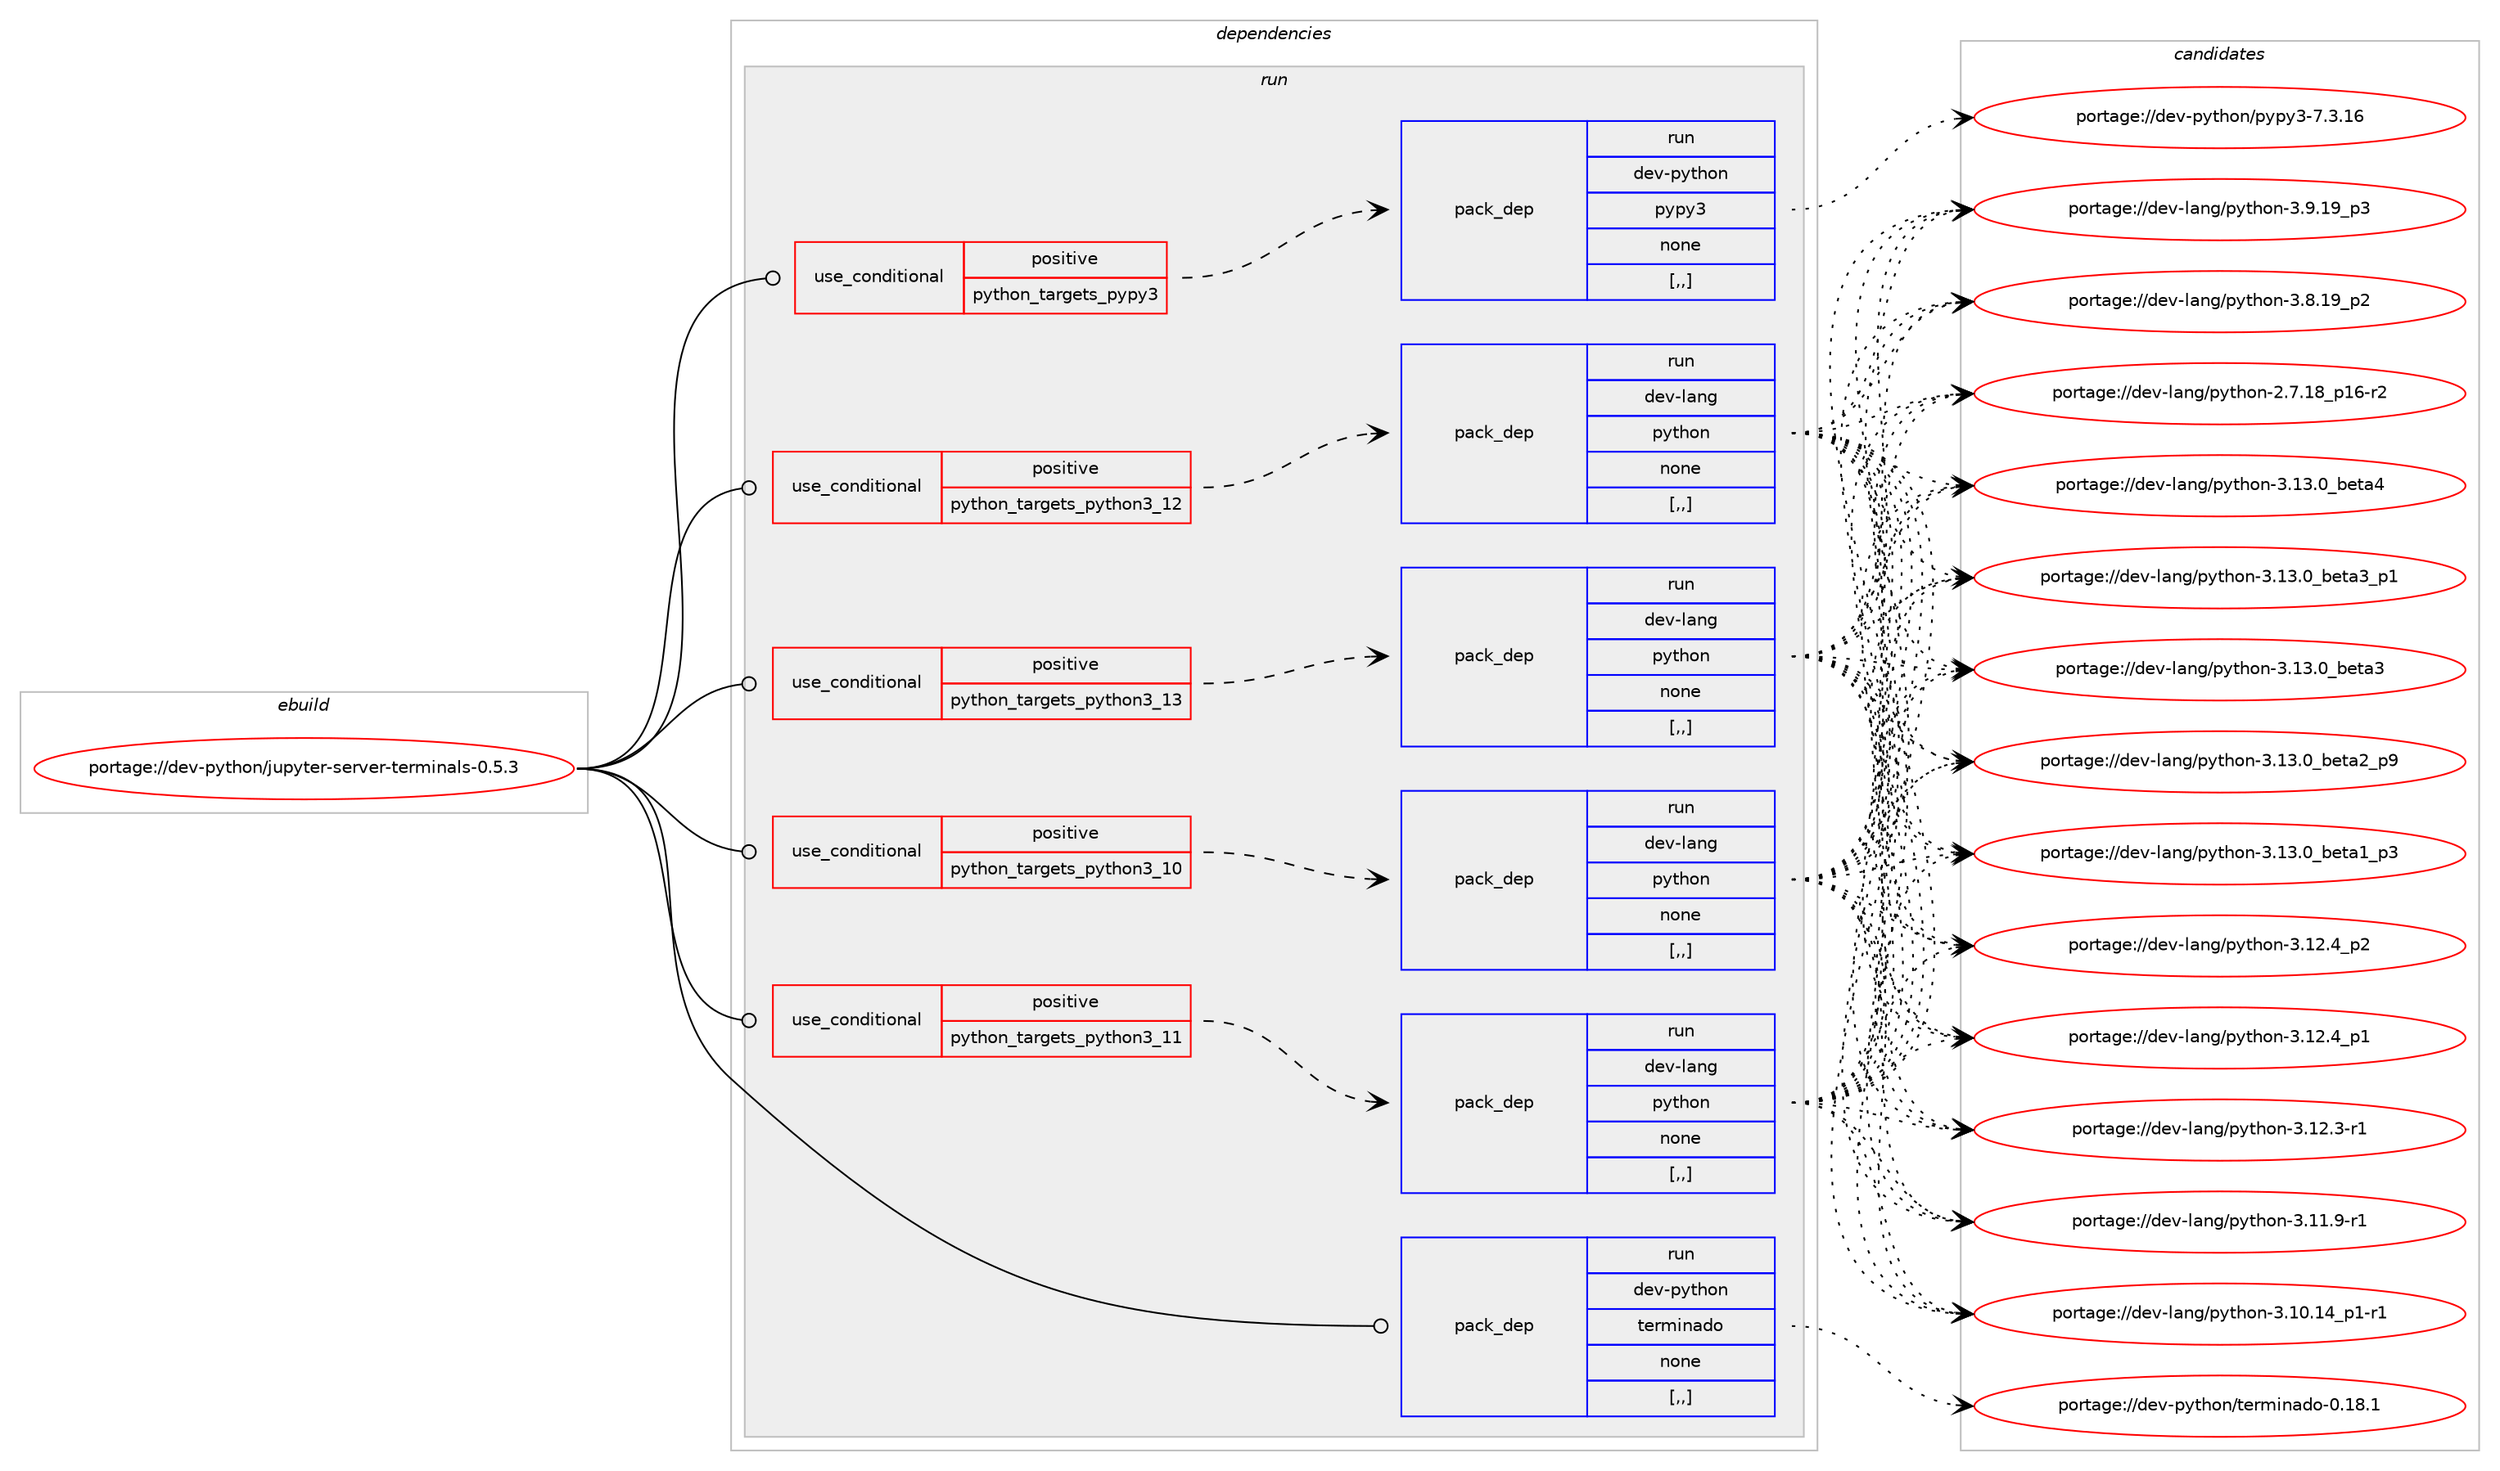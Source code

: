digraph prolog {

# *************
# Graph options
# *************

newrank=true;
concentrate=true;
compound=true;
graph [rankdir=LR,fontname=Helvetica,fontsize=10,ranksep=1.5];#, ranksep=2.5, nodesep=0.2];
edge  [arrowhead=vee];
node  [fontname=Helvetica,fontsize=10];

# **********
# The ebuild
# **********

subgraph cluster_leftcol {
color=gray;
label=<<i>ebuild</i>>;
id [label="portage://dev-python/jupyter-server-terminals-0.5.3", color=red, width=4, href="../dev-python/jupyter-server-terminals-0.5.3.svg"];
}

# ****************
# The dependencies
# ****************

subgraph cluster_midcol {
color=gray;
label=<<i>dependencies</i>>;
subgraph cluster_compile {
fillcolor="#eeeeee";
style=filled;
label=<<i>compile</i>>;
}
subgraph cluster_compileandrun {
fillcolor="#eeeeee";
style=filled;
label=<<i>compile and run</i>>;
}
subgraph cluster_run {
fillcolor="#eeeeee";
style=filled;
label=<<i>run</i>>;
subgraph cond34110 {
dependency149636 [label=<<TABLE BORDER="0" CELLBORDER="1" CELLSPACING="0" CELLPADDING="4"><TR><TD ROWSPAN="3" CELLPADDING="10">use_conditional</TD></TR><TR><TD>positive</TD></TR><TR><TD>python_targets_pypy3</TD></TR></TABLE>>, shape=none, color=red];
subgraph pack114277 {
dependency149637 [label=<<TABLE BORDER="0" CELLBORDER="1" CELLSPACING="0" CELLPADDING="4" WIDTH="220"><TR><TD ROWSPAN="6" CELLPADDING="30">pack_dep</TD></TR><TR><TD WIDTH="110">run</TD></TR><TR><TD>dev-python</TD></TR><TR><TD>pypy3</TD></TR><TR><TD>none</TD></TR><TR><TD>[,,]</TD></TR></TABLE>>, shape=none, color=blue];
}
dependency149636:e -> dependency149637:w [weight=20,style="dashed",arrowhead="vee"];
}
id:e -> dependency149636:w [weight=20,style="solid",arrowhead="odot"];
subgraph cond34111 {
dependency149638 [label=<<TABLE BORDER="0" CELLBORDER="1" CELLSPACING="0" CELLPADDING="4"><TR><TD ROWSPAN="3" CELLPADDING="10">use_conditional</TD></TR><TR><TD>positive</TD></TR><TR><TD>python_targets_python3_10</TD></TR></TABLE>>, shape=none, color=red];
subgraph pack114278 {
dependency149639 [label=<<TABLE BORDER="0" CELLBORDER="1" CELLSPACING="0" CELLPADDING="4" WIDTH="220"><TR><TD ROWSPAN="6" CELLPADDING="30">pack_dep</TD></TR><TR><TD WIDTH="110">run</TD></TR><TR><TD>dev-lang</TD></TR><TR><TD>python</TD></TR><TR><TD>none</TD></TR><TR><TD>[,,]</TD></TR></TABLE>>, shape=none, color=blue];
}
dependency149638:e -> dependency149639:w [weight=20,style="dashed",arrowhead="vee"];
}
id:e -> dependency149638:w [weight=20,style="solid",arrowhead="odot"];
subgraph cond34112 {
dependency149640 [label=<<TABLE BORDER="0" CELLBORDER="1" CELLSPACING="0" CELLPADDING="4"><TR><TD ROWSPAN="3" CELLPADDING="10">use_conditional</TD></TR><TR><TD>positive</TD></TR><TR><TD>python_targets_python3_11</TD></TR></TABLE>>, shape=none, color=red];
subgraph pack114279 {
dependency149641 [label=<<TABLE BORDER="0" CELLBORDER="1" CELLSPACING="0" CELLPADDING="4" WIDTH="220"><TR><TD ROWSPAN="6" CELLPADDING="30">pack_dep</TD></TR><TR><TD WIDTH="110">run</TD></TR><TR><TD>dev-lang</TD></TR><TR><TD>python</TD></TR><TR><TD>none</TD></TR><TR><TD>[,,]</TD></TR></TABLE>>, shape=none, color=blue];
}
dependency149640:e -> dependency149641:w [weight=20,style="dashed",arrowhead="vee"];
}
id:e -> dependency149640:w [weight=20,style="solid",arrowhead="odot"];
subgraph cond34113 {
dependency149642 [label=<<TABLE BORDER="0" CELLBORDER="1" CELLSPACING="0" CELLPADDING="4"><TR><TD ROWSPAN="3" CELLPADDING="10">use_conditional</TD></TR><TR><TD>positive</TD></TR><TR><TD>python_targets_python3_12</TD></TR></TABLE>>, shape=none, color=red];
subgraph pack114280 {
dependency149643 [label=<<TABLE BORDER="0" CELLBORDER="1" CELLSPACING="0" CELLPADDING="4" WIDTH="220"><TR><TD ROWSPAN="6" CELLPADDING="30">pack_dep</TD></TR><TR><TD WIDTH="110">run</TD></TR><TR><TD>dev-lang</TD></TR><TR><TD>python</TD></TR><TR><TD>none</TD></TR><TR><TD>[,,]</TD></TR></TABLE>>, shape=none, color=blue];
}
dependency149642:e -> dependency149643:w [weight=20,style="dashed",arrowhead="vee"];
}
id:e -> dependency149642:w [weight=20,style="solid",arrowhead="odot"];
subgraph cond34114 {
dependency149644 [label=<<TABLE BORDER="0" CELLBORDER="1" CELLSPACING="0" CELLPADDING="4"><TR><TD ROWSPAN="3" CELLPADDING="10">use_conditional</TD></TR><TR><TD>positive</TD></TR><TR><TD>python_targets_python3_13</TD></TR></TABLE>>, shape=none, color=red];
subgraph pack114281 {
dependency149645 [label=<<TABLE BORDER="0" CELLBORDER="1" CELLSPACING="0" CELLPADDING="4" WIDTH="220"><TR><TD ROWSPAN="6" CELLPADDING="30">pack_dep</TD></TR><TR><TD WIDTH="110">run</TD></TR><TR><TD>dev-lang</TD></TR><TR><TD>python</TD></TR><TR><TD>none</TD></TR><TR><TD>[,,]</TD></TR></TABLE>>, shape=none, color=blue];
}
dependency149644:e -> dependency149645:w [weight=20,style="dashed",arrowhead="vee"];
}
id:e -> dependency149644:w [weight=20,style="solid",arrowhead="odot"];
subgraph pack114282 {
dependency149646 [label=<<TABLE BORDER="0" CELLBORDER="1" CELLSPACING="0" CELLPADDING="4" WIDTH="220"><TR><TD ROWSPAN="6" CELLPADDING="30">pack_dep</TD></TR><TR><TD WIDTH="110">run</TD></TR><TR><TD>dev-python</TD></TR><TR><TD>terminado</TD></TR><TR><TD>none</TD></TR><TR><TD>[,,]</TD></TR></TABLE>>, shape=none, color=blue];
}
id:e -> dependency149646:w [weight=20,style="solid",arrowhead="odot"];
}
}

# **************
# The candidates
# **************

subgraph cluster_choices {
rank=same;
color=gray;
label=<<i>candidates</i>>;

subgraph choice114277 {
color=black;
nodesep=1;
choice10010111845112121116104111110471121211121215145554651464954 [label="portage://dev-python/pypy3-7.3.16", color=red, width=4,href="../dev-python/pypy3-7.3.16.svg"];
dependency149637:e -> choice10010111845112121116104111110471121211121215145554651464954:w [style=dotted,weight="100"];
}
subgraph choice114278 {
color=black;
nodesep=1;
choice1001011184510897110103471121211161041111104551464951464895981011169752 [label="portage://dev-lang/python-3.13.0_beta4", color=red, width=4,href="../dev-lang/python-3.13.0_beta4.svg"];
choice10010111845108971101034711212111610411111045514649514648959810111697519511249 [label="portage://dev-lang/python-3.13.0_beta3_p1", color=red, width=4,href="../dev-lang/python-3.13.0_beta3_p1.svg"];
choice1001011184510897110103471121211161041111104551464951464895981011169751 [label="portage://dev-lang/python-3.13.0_beta3", color=red, width=4,href="../dev-lang/python-3.13.0_beta3.svg"];
choice10010111845108971101034711212111610411111045514649514648959810111697509511257 [label="portage://dev-lang/python-3.13.0_beta2_p9", color=red, width=4,href="../dev-lang/python-3.13.0_beta2_p9.svg"];
choice10010111845108971101034711212111610411111045514649514648959810111697499511251 [label="portage://dev-lang/python-3.13.0_beta1_p3", color=red, width=4,href="../dev-lang/python-3.13.0_beta1_p3.svg"];
choice100101118451089711010347112121116104111110455146495046529511250 [label="portage://dev-lang/python-3.12.4_p2", color=red, width=4,href="../dev-lang/python-3.12.4_p2.svg"];
choice100101118451089711010347112121116104111110455146495046529511249 [label="portage://dev-lang/python-3.12.4_p1", color=red, width=4,href="../dev-lang/python-3.12.4_p1.svg"];
choice100101118451089711010347112121116104111110455146495046514511449 [label="portage://dev-lang/python-3.12.3-r1", color=red, width=4,href="../dev-lang/python-3.12.3-r1.svg"];
choice100101118451089711010347112121116104111110455146494946574511449 [label="portage://dev-lang/python-3.11.9-r1", color=red, width=4,href="../dev-lang/python-3.11.9-r1.svg"];
choice100101118451089711010347112121116104111110455146494846495295112494511449 [label="portage://dev-lang/python-3.10.14_p1-r1", color=red, width=4,href="../dev-lang/python-3.10.14_p1-r1.svg"];
choice100101118451089711010347112121116104111110455146574649579511251 [label="portage://dev-lang/python-3.9.19_p3", color=red, width=4,href="../dev-lang/python-3.9.19_p3.svg"];
choice100101118451089711010347112121116104111110455146564649579511250 [label="portage://dev-lang/python-3.8.19_p2", color=red, width=4,href="../dev-lang/python-3.8.19_p2.svg"];
choice100101118451089711010347112121116104111110455046554649569511249544511450 [label="portage://dev-lang/python-2.7.18_p16-r2", color=red, width=4,href="../dev-lang/python-2.7.18_p16-r2.svg"];
dependency149639:e -> choice1001011184510897110103471121211161041111104551464951464895981011169752:w [style=dotted,weight="100"];
dependency149639:e -> choice10010111845108971101034711212111610411111045514649514648959810111697519511249:w [style=dotted,weight="100"];
dependency149639:e -> choice1001011184510897110103471121211161041111104551464951464895981011169751:w [style=dotted,weight="100"];
dependency149639:e -> choice10010111845108971101034711212111610411111045514649514648959810111697509511257:w [style=dotted,weight="100"];
dependency149639:e -> choice10010111845108971101034711212111610411111045514649514648959810111697499511251:w [style=dotted,weight="100"];
dependency149639:e -> choice100101118451089711010347112121116104111110455146495046529511250:w [style=dotted,weight="100"];
dependency149639:e -> choice100101118451089711010347112121116104111110455146495046529511249:w [style=dotted,weight="100"];
dependency149639:e -> choice100101118451089711010347112121116104111110455146495046514511449:w [style=dotted,weight="100"];
dependency149639:e -> choice100101118451089711010347112121116104111110455146494946574511449:w [style=dotted,weight="100"];
dependency149639:e -> choice100101118451089711010347112121116104111110455146494846495295112494511449:w [style=dotted,weight="100"];
dependency149639:e -> choice100101118451089711010347112121116104111110455146574649579511251:w [style=dotted,weight="100"];
dependency149639:e -> choice100101118451089711010347112121116104111110455146564649579511250:w [style=dotted,weight="100"];
dependency149639:e -> choice100101118451089711010347112121116104111110455046554649569511249544511450:w [style=dotted,weight="100"];
}
subgraph choice114279 {
color=black;
nodesep=1;
choice1001011184510897110103471121211161041111104551464951464895981011169752 [label="portage://dev-lang/python-3.13.0_beta4", color=red, width=4,href="../dev-lang/python-3.13.0_beta4.svg"];
choice10010111845108971101034711212111610411111045514649514648959810111697519511249 [label="portage://dev-lang/python-3.13.0_beta3_p1", color=red, width=4,href="../dev-lang/python-3.13.0_beta3_p1.svg"];
choice1001011184510897110103471121211161041111104551464951464895981011169751 [label="portage://dev-lang/python-3.13.0_beta3", color=red, width=4,href="../dev-lang/python-3.13.0_beta3.svg"];
choice10010111845108971101034711212111610411111045514649514648959810111697509511257 [label="portage://dev-lang/python-3.13.0_beta2_p9", color=red, width=4,href="../dev-lang/python-3.13.0_beta2_p9.svg"];
choice10010111845108971101034711212111610411111045514649514648959810111697499511251 [label="portage://dev-lang/python-3.13.0_beta1_p3", color=red, width=4,href="../dev-lang/python-3.13.0_beta1_p3.svg"];
choice100101118451089711010347112121116104111110455146495046529511250 [label="portage://dev-lang/python-3.12.4_p2", color=red, width=4,href="../dev-lang/python-3.12.4_p2.svg"];
choice100101118451089711010347112121116104111110455146495046529511249 [label="portage://dev-lang/python-3.12.4_p1", color=red, width=4,href="../dev-lang/python-3.12.4_p1.svg"];
choice100101118451089711010347112121116104111110455146495046514511449 [label="portage://dev-lang/python-3.12.3-r1", color=red, width=4,href="../dev-lang/python-3.12.3-r1.svg"];
choice100101118451089711010347112121116104111110455146494946574511449 [label="portage://dev-lang/python-3.11.9-r1", color=red, width=4,href="../dev-lang/python-3.11.9-r1.svg"];
choice100101118451089711010347112121116104111110455146494846495295112494511449 [label="portage://dev-lang/python-3.10.14_p1-r1", color=red, width=4,href="../dev-lang/python-3.10.14_p1-r1.svg"];
choice100101118451089711010347112121116104111110455146574649579511251 [label="portage://dev-lang/python-3.9.19_p3", color=red, width=4,href="../dev-lang/python-3.9.19_p3.svg"];
choice100101118451089711010347112121116104111110455146564649579511250 [label="portage://dev-lang/python-3.8.19_p2", color=red, width=4,href="../dev-lang/python-3.8.19_p2.svg"];
choice100101118451089711010347112121116104111110455046554649569511249544511450 [label="portage://dev-lang/python-2.7.18_p16-r2", color=red, width=4,href="../dev-lang/python-2.7.18_p16-r2.svg"];
dependency149641:e -> choice1001011184510897110103471121211161041111104551464951464895981011169752:w [style=dotted,weight="100"];
dependency149641:e -> choice10010111845108971101034711212111610411111045514649514648959810111697519511249:w [style=dotted,weight="100"];
dependency149641:e -> choice1001011184510897110103471121211161041111104551464951464895981011169751:w [style=dotted,weight="100"];
dependency149641:e -> choice10010111845108971101034711212111610411111045514649514648959810111697509511257:w [style=dotted,weight="100"];
dependency149641:e -> choice10010111845108971101034711212111610411111045514649514648959810111697499511251:w [style=dotted,weight="100"];
dependency149641:e -> choice100101118451089711010347112121116104111110455146495046529511250:w [style=dotted,weight="100"];
dependency149641:e -> choice100101118451089711010347112121116104111110455146495046529511249:w [style=dotted,weight="100"];
dependency149641:e -> choice100101118451089711010347112121116104111110455146495046514511449:w [style=dotted,weight="100"];
dependency149641:e -> choice100101118451089711010347112121116104111110455146494946574511449:w [style=dotted,weight="100"];
dependency149641:e -> choice100101118451089711010347112121116104111110455146494846495295112494511449:w [style=dotted,weight="100"];
dependency149641:e -> choice100101118451089711010347112121116104111110455146574649579511251:w [style=dotted,weight="100"];
dependency149641:e -> choice100101118451089711010347112121116104111110455146564649579511250:w [style=dotted,weight="100"];
dependency149641:e -> choice100101118451089711010347112121116104111110455046554649569511249544511450:w [style=dotted,weight="100"];
}
subgraph choice114280 {
color=black;
nodesep=1;
choice1001011184510897110103471121211161041111104551464951464895981011169752 [label="portage://dev-lang/python-3.13.0_beta4", color=red, width=4,href="../dev-lang/python-3.13.0_beta4.svg"];
choice10010111845108971101034711212111610411111045514649514648959810111697519511249 [label="portage://dev-lang/python-3.13.0_beta3_p1", color=red, width=4,href="../dev-lang/python-3.13.0_beta3_p1.svg"];
choice1001011184510897110103471121211161041111104551464951464895981011169751 [label="portage://dev-lang/python-3.13.0_beta3", color=red, width=4,href="../dev-lang/python-3.13.0_beta3.svg"];
choice10010111845108971101034711212111610411111045514649514648959810111697509511257 [label="portage://dev-lang/python-3.13.0_beta2_p9", color=red, width=4,href="../dev-lang/python-3.13.0_beta2_p9.svg"];
choice10010111845108971101034711212111610411111045514649514648959810111697499511251 [label="portage://dev-lang/python-3.13.0_beta1_p3", color=red, width=4,href="../dev-lang/python-3.13.0_beta1_p3.svg"];
choice100101118451089711010347112121116104111110455146495046529511250 [label="portage://dev-lang/python-3.12.4_p2", color=red, width=4,href="../dev-lang/python-3.12.4_p2.svg"];
choice100101118451089711010347112121116104111110455146495046529511249 [label="portage://dev-lang/python-3.12.4_p1", color=red, width=4,href="../dev-lang/python-3.12.4_p1.svg"];
choice100101118451089711010347112121116104111110455146495046514511449 [label="portage://dev-lang/python-3.12.3-r1", color=red, width=4,href="../dev-lang/python-3.12.3-r1.svg"];
choice100101118451089711010347112121116104111110455146494946574511449 [label="portage://dev-lang/python-3.11.9-r1", color=red, width=4,href="../dev-lang/python-3.11.9-r1.svg"];
choice100101118451089711010347112121116104111110455146494846495295112494511449 [label="portage://dev-lang/python-3.10.14_p1-r1", color=red, width=4,href="../dev-lang/python-3.10.14_p1-r1.svg"];
choice100101118451089711010347112121116104111110455146574649579511251 [label="portage://dev-lang/python-3.9.19_p3", color=red, width=4,href="../dev-lang/python-3.9.19_p3.svg"];
choice100101118451089711010347112121116104111110455146564649579511250 [label="portage://dev-lang/python-3.8.19_p2", color=red, width=4,href="../dev-lang/python-3.8.19_p2.svg"];
choice100101118451089711010347112121116104111110455046554649569511249544511450 [label="portage://dev-lang/python-2.7.18_p16-r2", color=red, width=4,href="../dev-lang/python-2.7.18_p16-r2.svg"];
dependency149643:e -> choice1001011184510897110103471121211161041111104551464951464895981011169752:w [style=dotted,weight="100"];
dependency149643:e -> choice10010111845108971101034711212111610411111045514649514648959810111697519511249:w [style=dotted,weight="100"];
dependency149643:e -> choice1001011184510897110103471121211161041111104551464951464895981011169751:w [style=dotted,weight="100"];
dependency149643:e -> choice10010111845108971101034711212111610411111045514649514648959810111697509511257:w [style=dotted,weight="100"];
dependency149643:e -> choice10010111845108971101034711212111610411111045514649514648959810111697499511251:w [style=dotted,weight="100"];
dependency149643:e -> choice100101118451089711010347112121116104111110455146495046529511250:w [style=dotted,weight="100"];
dependency149643:e -> choice100101118451089711010347112121116104111110455146495046529511249:w [style=dotted,weight="100"];
dependency149643:e -> choice100101118451089711010347112121116104111110455146495046514511449:w [style=dotted,weight="100"];
dependency149643:e -> choice100101118451089711010347112121116104111110455146494946574511449:w [style=dotted,weight="100"];
dependency149643:e -> choice100101118451089711010347112121116104111110455146494846495295112494511449:w [style=dotted,weight="100"];
dependency149643:e -> choice100101118451089711010347112121116104111110455146574649579511251:w [style=dotted,weight="100"];
dependency149643:e -> choice100101118451089711010347112121116104111110455146564649579511250:w [style=dotted,weight="100"];
dependency149643:e -> choice100101118451089711010347112121116104111110455046554649569511249544511450:w [style=dotted,weight="100"];
}
subgraph choice114281 {
color=black;
nodesep=1;
choice1001011184510897110103471121211161041111104551464951464895981011169752 [label="portage://dev-lang/python-3.13.0_beta4", color=red, width=4,href="../dev-lang/python-3.13.0_beta4.svg"];
choice10010111845108971101034711212111610411111045514649514648959810111697519511249 [label="portage://dev-lang/python-3.13.0_beta3_p1", color=red, width=4,href="../dev-lang/python-3.13.0_beta3_p1.svg"];
choice1001011184510897110103471121211161041111104551464951464895981011169751 [label="portage://dev-lang/python-3.13.0_beta3", color=red, width=4,href="../dev-lang/python-3.13.0_beta3.svg"];
choice10010111845108971101034711212111610411111045514649514648959810111697509511257 [label="portage://dev-lang/python-3.13.0_beta2_p9", color=red, width=4,href="../dev-lang/python-3.13.0_beta2_p9.svg"];
choice10010111845108971101034711212111610411111045514649514648959810111697499511251 [label="portage://dev-lang/python-3.13.0_beta1_p3", color=red, width=4,href="../dev-lang/python-3.13.0_beta1_p3.svg"];
choice100101118451089711010347112121116104111110455146495046529511250 [label="portage://dev-lang/python-3.12.4_p2", color=red, width=4,href="../dev-lang/python-3.12.4_p2.svg"];
choice100101118451089711010347112121116104111110455146495046529511249 [label="portage://dev-lang/python-3.12.4_p1", color=red, width=4,href="../dev-lang/python-3.12.4_p1.svg"];
choice100101118451089711010347112121116104111110455146495046514511449 [label="portage://dev-lang/python-3.12.3-r1", color=red, width=4,href="../dev-lang/python-3.12.3-r1.svg"];
choice100101118451089711010347112121116104111110455146494946574511449 [label="portage://dev-lang/python-3.11.9-r1", color=red, width=4,href="../dev-lang/python-3.11.9-r1.svg"];
choice100101118451089711010347112121116104111110455146494846495295112494511449 [label="portage://dev-lang/python-3.10.14_p1-r1", color=red, width=4,href="../dev-lang/python-3.10.14_p1-r1.svg"];
choice100101118451089711010347112121116104111110455146574649579511251 [label="portage://dev-lang/python-3.9.19_p3", color=red, width=4,href="../dev-lang/python-3.9.19_p3.svg"];
choice100101118451089711010347112121116104111110455146564649579511250 [label="portage://dev-lang/python-3.8.19_p2", color=red, width=4,href="../dev-lang/python-3.8.19_p2.svg"];
choice100101118451089711010347112121116104111110455046554649569511249544511450 [label="portage://dev-lang/python-2.7.18_p16-r2", color=red, width=4,href="../dev-lang/python-2.7.18_p16-r2.svg"];
dependency149645:e -> choice1001011184510897110103471121211161041111104551464951464895981011169752:w [style=dotted,weight="100"];
dependency149645:e -> choice10010111845108971101034711212111610411111045514649514648959810111697519511249:w [style=dotted,weight="100"];
dependency149645:e -> choice1001011184510897110103471121211161041111104551464951464895981011169751:w [style=dotted,weight="100"];
dependency149645:e -> choice10010111845108971101034711212111610411111045514649514648959810111697509511257:w [style=dotted,weight="100"];
dependency149645:e -> choice10010111845108971101034711212111610411111045514649514648959810111697499511251:w [style=dotted,weight="100"];
dependency149645:e -> choice100101118451089711010347112121116104111110455146495046529511250:w [style=dotted,weight="100"];
dependency149645:e -> choice100101118451089711010347112121116104111110455146495046529511249:w [style=dotted,weight="100"];
dependency149645:e -> choice100101118451089711010347112121116104111110455146495046514511449:w [style=dotted,weight="100"];
dependency149645:e -> choice100101118451089711010347112121116104111110455146494946574511449:w [style=dotted,weight="100"];
dependency149645:e -> choice100101118451089711010347112121116104111110455146494846495295112494511449:w [style=dotted,weight="100"];
dependency149645:e -> choice100101118451089711010347112121116104111110455146574649579511251:w [style=dotted,weight="100"];
dependency149645:e -> choice100101118451089711010347112121116104111110455146564649579511250:w [style=dotted,weight="100"];
dependency149645:e -> choice100101118451089711010347112121116104111110455046554649569511249544511450:w [style=dotted,weight="100"];
}
subgraph choice114282 {
color=black;
nodesep=1;
choice10010111845112121116104111110471161011141091051109710011145484649564649 [label="portage://dev-python/terminado-0.18.1", color=red, width=4,href="../dev-python/terminado-0.18.1.svg"];
dependency149646:e -> choice10010111845112121116104111110471161011141091051109710011145484649564649:w [style=dotted,weight="100"];
}
}

}
